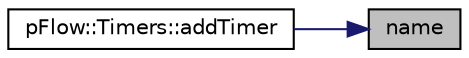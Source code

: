 digraph "name"
{
 // LATEX_PDF_SIZE
  edge [fontname="Helvetica",fontsize="10",labelfontname="Helvetica",labelfontsize="10"];
  node [fontname="Helvetica",fontsize="10",shape=record];
  rankdir="RL";
  Node1 [label="name",height=0.2,width=0.4,color="black", fillcolor="grey75", style="filled", fontcolor="black",tooltip=" "];
  Node1 -> Node2 [dir="back",color="midnightblue",fontsize="10",style="solid",fontname="Helvetica"];
  Node2 [label="pFlow::Timers::addTimer",height=0.2,width=0.4,color="black", fillcolor="white", style="filled",URL="$classpFlow_1_1Timers.html#a0b1c21d252c29355b2c87396c13a5e6e",tooltip=" "];
}
